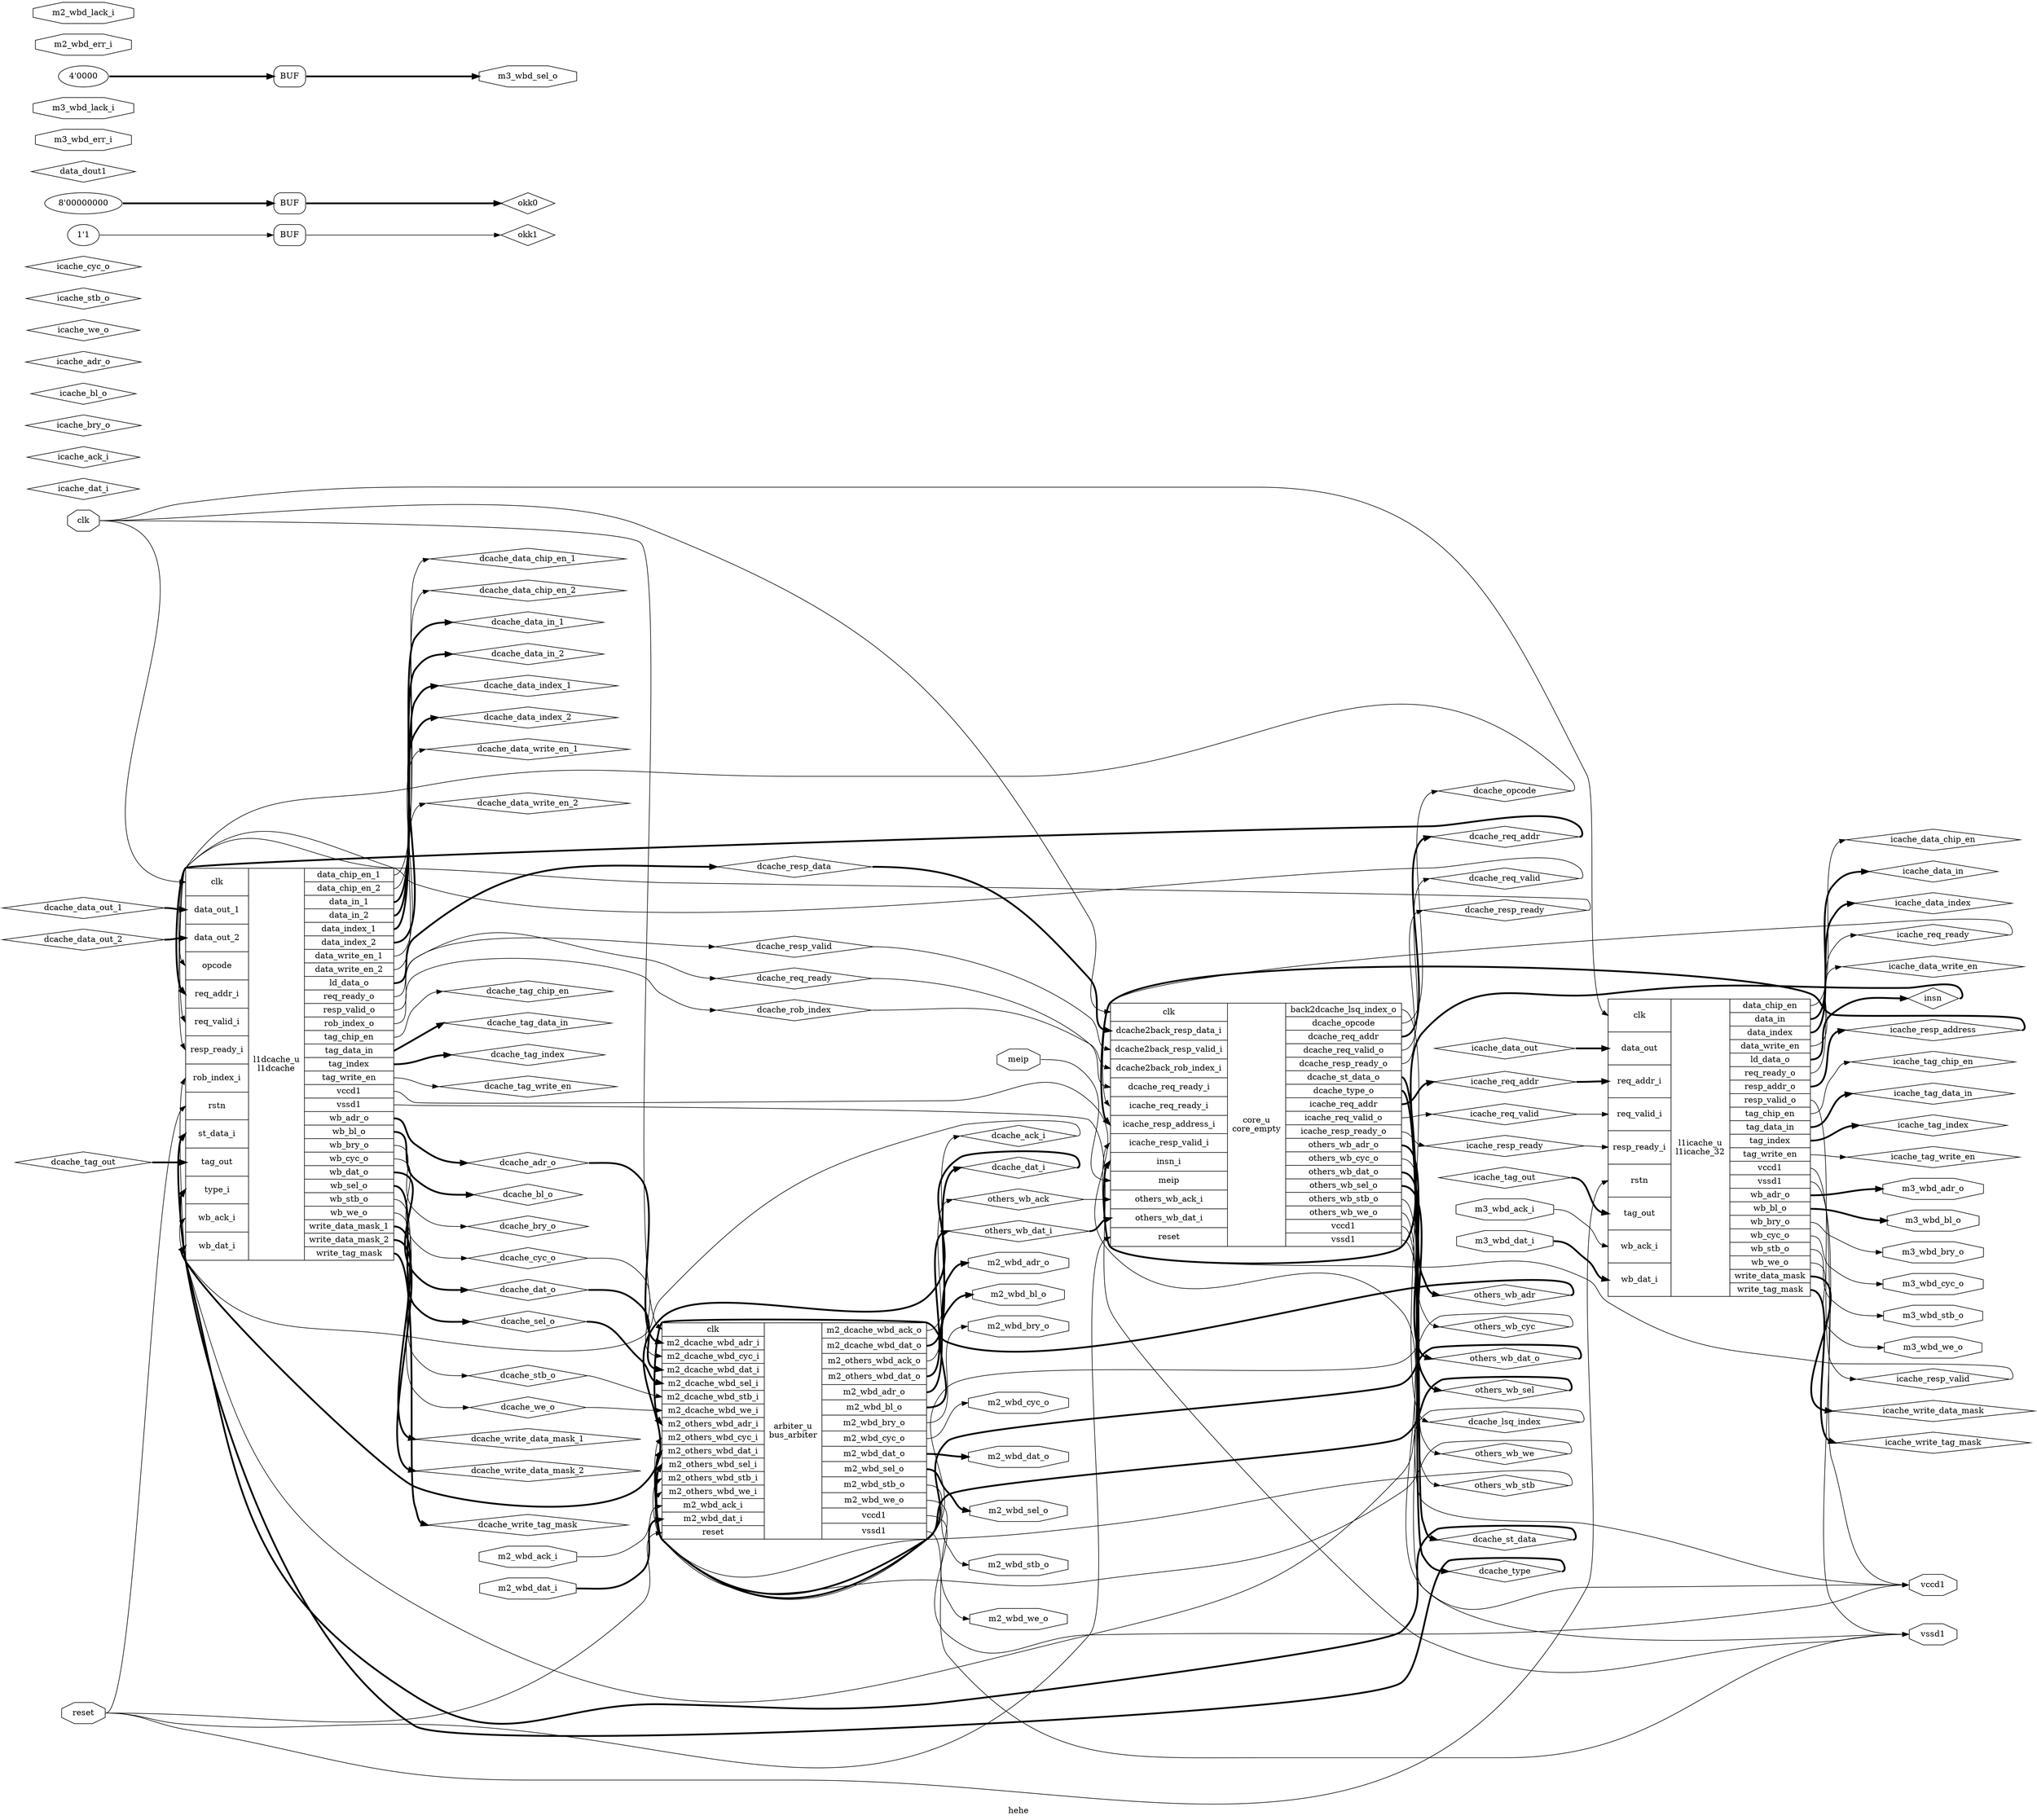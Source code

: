 digraph "hehe" {
label="hehe";
rankdir="LR";
remincross=true;
n1 [ shape=diamond, label="dcache_data_out_2", color="black", fontcolor="black" ];
n2 [ shape=diamond, label="dcache_data_in_2", color="black", fontcolor="black" ];
n3 [ shape=diamond, label="dcache_data_index_2", color="black", fontcolor="black" ];
n4 [ shape=diamond, label="dcache_write_data_mask_2", color="black", fontcolor="black" ];
n5 [ shape=diamond, label="dcache_data_write_en_2", color="black", fontcolor="black" ];
n6 [ shape=diamond, label="dcache_data_chip_en_2", color="black", fontcolor="black" ];
n7 [ shape=diamond, label="dcache_data_out_1", color="black", fontcolor="black" ];
n8 [ shape=diamond, label="dcache_data_in_1", color="black", fontcolor="black" ];
n9 [ shape=diamond, label="dcache_data_index_1", color="black", fontcolor="black" ];
n10 [ shape=diamond, label="dcache_write_data_mask_1", color="black", fontcolor="black" ];
n11 [ shape=diamond, label="dcache_data_write_en_1", color="black", fontcolor="black" ];
n12 [ shape=diamond, label="dcache_data_chip_en_1", color="black", fontcolor="black" ];
n13 [ shape=diamond, label="dcache_tag_out", color="black", fontcolor="black" ];
n14 [ shape=diamond, label="dcache_tag_data_in", color="black", fontcolor="black" ];
n15 [ shape=diamond, label="dcache_tag_index", color="black", fontcolor="black" ];
n16 [ shape=diamond, label="dcache_write_tag_mask", color="black", fontcolor="black" ];
n17 [ shape=diamond, label="dcache_tag_write_en", color="black", fontcolor="black" ];
n18 [ shape=diamond, label="dcache_tag_chip_en", color="black", fontcolor="black" ];
n19 [ shape=diamond, label="icache_data_out", color="black", fontcolor="black" ];
n20 [ shape=diamond, label="icache_data_in", color="black", fontcolor="black" ];
n21 [ shape=diamond, label="icache_data_index", color="black", fontcolor="black" ];
n22 [ shape=diamond, label="icache_write_data_mask", color="black", fontcolor="black" ];
n23 [ shape=diamond, label="icache_data_write_en", color="black", fontcolor="black" ];
n24 [ shape=diamond, label="icache_data_chip_en", color="black", fontcolor="black" ];
n25 [ shape=diamond, label="icache_tag_out", color="black", fontcolor="black" ];
n26 [ shape=diamond, label="icache_tag_data_in", color="black", fontcolor="black" ];
n27 [ shape=diamond, label="icache_tag_index", color="black", fontcolor="black" ];
n28 [ shape=diamond, label="icache_write_tag_mask", color="black", fontcolor="black" ];
n29 [ shape=diamond, label="icache_tag_write_en", color="black", fontcolor="black" ];
n30 [ shape=diamond, label="icache_tag_chip_en", color="black", fontcolor="black" ];
n31 [ shape=diamond, label="others_wb_ack", color="black", fontcolor="black" ];
n32 [ shape=diamond, label="others_wb_sel", color="black", fontcolor="black" ];
n33 [ shape=diamond, label="others_wb_dat_o", color="black", fontcolor="black" ];
n34 [ shape=diamond, label="others_wb_dat_i", color="black", fontcolor="black" ];
n35 [ shape=diamond, label="others_wb_adr", color="black", fontcolor="black" ];
n36 [ shape=diamond, label="others_wb_we", color="black", fontcolor="black" ];
n37 [ shape=diamond, label="others_wb_stb", color="black", fontcolor="black" ];
n38 [ shape=diamond, label="others_wb_cyc", color="black", fontcolor="black" ];
n39 [ shape=diamond, label="dcache_sel_o", color="black", fontcolor="black" ];
n40 [ shape=diamond, label="dcache_dat_o", color="black", fontcolor="black" ];
n41 [ shape=diamond, label="dcache_dat_i", color="black", fontcolor="black" ];
n42 [ shape=diamond, label="dcache_ack_i", color="black", fontcolor="black" ];
n43 [ shape=diamond, label="dcache_bry_o", color="black", fontcolor="black" ];
n44 [ shape=diamond, label="dcache_bl_o", color="black", fontcolor="black" ];
n45 [ shape=diamond, label="dcache_adr_o", color="black", fontcolor="black" ];
n46 [ shape=diamond, label="dcache_we_o", color="black", fontcolor="black" ];
n47 [ shape=diamond, label="dcache_stb_o", color="black", fontcolor="black" ];
n48 [ shape=diamond, label="dcache_cyc_o", color="black", fontcolor="black" ];
n49 [ shape=diamond, label="dcache_rob_index", color="black", fontcolor="black" ];
n50 [ shape=diamond, label="dcache_resp_data", color="black", fontcolor="black" ];
n51 [ shape=diamond, label="dcache_resp_ready", color="black", fontcolor="black" ];
n52 [ shape=diamond, label="dcache_resp_valid", color="black", fontcolor="black" ];
n53 [ shape=diamond, label="dcache_lsq_index", color="black", fontcolor="black" ];
n54 [ shape=diamond, label="dcache_st_data", color="black", fontcolor="black" ];
n55 [ shape=diamond, label="dcache_type", color="black", fontcolor="black" ];
n56 [ shape=diamond, label="dcache_req_addr", color="black", fontcolor="black" ];
n57 [ shape=diamond, label="dcache_opcode", color="black", fontcolor="black" ];
n58 [ shape=diamond, label="dcache_req_ready", color="black", fontcolor="black" ];
n59 [ shape=diamond, label="dcache_req_valid", color="black", fontcolor="black" ];
n60 [ shape=diamond, label="icache_dat_i", color="black", fontcolor="black" ];
n61 [ shape=diamond, label="icache_ack_i", color="black", fontcolor="black" ];
n62 [ shape=diamond, label="icache_bry_o", color="black", fontcolor="black" ];
n63 [ shape=diamond, label="icache_bl_o", color="black", fontcolor="black" ];
n64 [ shape=diamond, label="icache_adr_o", color="black", fontcolor="black" ];
n65 [ shape=diamond, label="icache_we_o", color="black", fontcolor="black" ];
n66 [ shape=diamond, label="icache_stb_o", color="black", fontcolor="black" ];
n67 [ shape=diamond, label="icache_cyc_o", color="black", fontcolor="black" ];
n68 [ shape=diamond, label="icache_resp_address", color="black", fontcolor="black" ];
n69 [ shape=diamond, label="icache_resp_ready", color="black", fontcolor="black" ];
n70 [ shape=diamond, label="insn", color="black", fontcolor="black" ];
n71 [ shape=diamond, label="icache_resp_valid", color="black", fontcolor="black" ];
n72 [ shape=diamond, label="icache_req_addr", color="black", fontcolor="black" ];
n73 [ shape=diamond, label="icache_req_ready", color="black", fontcolor="black" ];
n74 [ shape=diamond, label="icache_req_valid", color="black", fontcolor="black" ];
n75 [ shape=diamond, label="okk1", color="black", fontcolor="black" ];
n76 [ shape=diamond, label="okk0", color="black", fontcolor="black" ];
n77 [ shape=diamond, label="data_dout1", color="black", fontcolor="black" ];
n78 [ shape=octagon, label="m3_wbd_err_i", color="black", fontcolor="black" ];
n79 [ shape=octagon, label="m3_wbd_lack_i", color="black", fontcolor="black" ];
n80 [ shape=octagon, label="m3_wbd_ack_i", color="black", fontcolor="black" ];
n81 [ shape=octagon, label="m3_wbd_dat_i", color="black", fontcolor="black" ];
n82 [ shape=octagon, label="m3_wbd_stb_o", color="black", fontcolor="black" ];
n83 [ shape=octagon, label="m3_wbd_cyc_o", color="black", fontcolor="black" ];
n84 [ shape=octagon, label="m3_wbd_we_o", color="black", fontcolor="black" ];
n85 [ shape=octagon, label="m3_wbd_bry_o", color="black", fontcolor="black" ];
n86 [ shape=octagon, label="m3_wbd_bl_o", color="black", fontcolor="black" ];
n87 [ shape=octagon, label="m3_wbd_sel_o", color="black", fontcolor="black" ];
n88 [ shape=octagon, label="m3_wbd_adr_o", color="black", fontcolor="black" ];
n89 [ shape=octagon, label="m2_wbd_err_i", color="black", fontcolor="black" ];
n90 [ shape=octagon, label="m2_wbd_lack_i", color="black", fontcolor="black" ];
n91 [ shape=octagon, label="m2_wbd_ack_i", color="black", fontcolor="black" ];
n92 [ shape=octagon, label="m2_wbd_dat_i", color="black", fontcolor="black" ];
n93 [ shape=octagon, label="m2_wbd_stb_o", color="black", fontcolor="black" ];
n94 [ shape=octagon, label="m2_wbd_cyc_o", color="black", fontcolor="black" ];
n95 [ shape=octagon, label="m2_wbd_we_o", color="black", fontcolor="black" ];
n96 [ shape=octagon, label="m2_wbd_bry_o", color="black", fontcolor="black" ];
n97 [ shape=octagon, label="m2_wbd_bl_o", color="black", fontcolor="black" ];
n98 [ shape=octagon, label="m2_wbd_sel_o", color="black", fontcolor="black" ];
n99 [ shape=octagon, label="m2_wbd_adr_o", color="black", fontcolor="black" ];
n100 [ shape=octagon, label="m2_wbd_dat_o", color="black", fontcolor="black" ];
n101 [ shape=octagon, label="meip", color="black", fontcolor="black" ];
n102 [ shape=octagon, label="reset", color="black", fontcolor="black" ];
n103 [ shape=octagon, label="clk", color="black", fontcolor="black" ];
n104 [ shape=octagon, label="vssd1", color="black", fontcolor="black" ];
n105 [ shape=octagon, label="vccd1", color="black", fontcolor="black" ];
c122 [ shape=record, label="{{<p103> clk|<p106> m2_dcache_wbd_adr_i|<p107> m2_dcache_wbd_cyc_i|<p108> m2_dcache_wbd_dat_i|<p109> m2_dcache_wbd_sel_i|<p110> m2_dcache_wbd_stb_i|<p111> m2_dcache_wbd_we_i|<p112> m2_others_wbd_adr_i|<p113> m2_others_wbd_cyc_i|<p114> m2_others_wbd_dat_i|<p115> m2_others_wbd_sel_i|<p116> m2_others_wbd_stb_i|<p117> m2_others_wbd_we_i|<p91> m2_wbd_ack_i|<p92> m2_wbd_dat_i|<p102> reset}|arbiter_u\nbus_arbiter|{<p118> m2_dcache_wbd_ack_o|<p119> m2_dcache_wbd_dat_o|<p120> m2_others_wbd_ack_o|<p121> m2_others_wbd_dat_o|<p99> m2_wbd_adr_o|<p97> m2_wbd_bl_o|<p96> m2_wbd_bry_o|<p94> m2_wbd_cyc_o|<p100> m2_wbd_dat_o|<p98> m2_wbd_sel_o|<p93> m2_wbd_stb_o|<p95> m2_wbd_we_o|<p105> vccd1|<p104> vssd1}}" ];
c163 [ shape=record, label="{{<p103> clk|<p123> data_out_1|<p124> data_out_2|<p125> opcode|<p126> req_addr_i|<p127> req_valid_i|<p128> resp_ready_i|<p129> rob_index_i|<p130> rstn|<p131> st_data_i|<p132> tag_out|<p133> type_i|<p134> wb_ack_i|<p135> wb_dat_i}|l1dcache_u\nl1dcache|{<p136> data_chip_en_1|<p137> data_chip_en_2|<p138> data_in_1|<p139> data_in_2|<p140> data_index_1|<p141> data_index_2|<p142> data_write_en_1|<p143> data_write_en_2|<p144> ld_data_o|<p145> req_ready_o|<p146> resp_valid_o|<p147> rob_index_o|<p148> tag_chip_en|<p149> tag_data_in|<p150> tag_index|<p151> tag_write_en|<p105> vccd1|<p104> vssd1|<p152> wb_adr_o|<p153> wb_bl_o|<p154> wb_bry_o|<p155> wb_cyc_o|<p156> wb_dat_o|<p157> wb_sel_o|<p158> wb_stb_o|<p159> wb_we_o|<p160> write_data_mask_1|<p161> write_data_mask_2|<p162> write_tag_mask}}" ];
c171 [ shape=record, label="{{<p103> clk|<p164> data_out|<p126> req_addr_i|<p127> req_valid_i|<p128> resp_ready_i|<p130> rstn|<p132> tag_out|<p134> wb_ack_i|<p135> wb_dat_i}|l1icache_u\nl1icache_32|{<p165> data_chip_en|<p166> data_in|<p167> data_index|<p168> data_write_en|<p144> ld_data_o|<p145> req_ready_o|<p169> resp_addr_o|<p146> resp_valid_o|<p148> tag_chip_en|<p149> tag_data_in|<p150> tag_index|<p151> tag_write_en|<p105> vccd1|<p104> vssd1|<p152> wb_adr_o|<p153> wb_bl_o|<p154> wb_bry_o|<p155> wb_cyc_o|<p158> wb_stb_o|<p159> wb_we_o|<p170> write_data_mask|<p162> write_tag_mask}}" ];
c193 [ shape=record, label="{{<p103> clk|<p172> dcache2back_resp_data_i|<p173> dcache2back_resp_valid_i|<p174> dcache2back_rob_index_i|<p175> dcache_req_ready_i|<p176> icache_req_ready_i|<p177> icache_resp_address_i|<p178> icache_resp_valid_i|<p179> insn_i|<p101> meip|<p180> others_wb_ack_i|<p34> others_wb_dat_i|<p102> reset}|core_u\ncore_empty|{<p181> back2dcache_lsq_index_o|<p57> dcache_opcode|<p56> dcache_req_addr|<p182> dcache_req_valid_o|<p183> dcache_resp_ready_o|<p184> dcache_st_data_o|<p185> dcache_type_o|<p72> icache_req_addr|<p186> icache_req_valid_o|<p187> icache_resp_ready_o|<p188> others_wb_adr_o|<p189> others_wb_cyc_o|<p33> others_wb_dat_o|<p190> others_wb_sel_o|<p191> others_wb_stb_o|<p192> others_wb_we_o|<p105> vccd1|<p104> vssd1}}" ];
v0 [ label="8'00000000" ];
x1 [shape=box, style=rounded, label="BUF"];
v2 [ label="1'1" ];
x3 [shape=box, style=rounded, label="BUF"];
v4 [ label="4'0000" ];
x5 [shape=box, style=rounded, label="BUF"];
n1:e -> c163:p124:w [color="black", style="setlinewidth(3)", label=""];
c163:p160:e -> n10:w [color="black", style="setlinewidth(3)", label=""];
c122:p100:e -> n100:w [color="black", style="setlinewidth(3)", label=""];
n101:e -> c193:p101:w [color="black", label=""];
n102:e -> c122:p102:w [color="black", label=""];
n102:e -> c163:p130:w [color="black", label=""];
n102:e -> c171:p130:w [color="black", label=""];
n102:e -> c193:p102:w [color="black", label=""];
n103:e -> c122:p103:w [color="black", label=""];
n103:e -> c163:p103:w [color="black", label=""];
n103:e -> c171:p103:w [color="black", label=""];
n103:e -> c193:p103:w [color="black", label=""];
c122:p104:e -> n104:w [color="black", label=""];
c163:p104:e -> n104:w [color="black", label=""];
c171:p104:e -> n104:w [color="black", label=""];
c193:p104:e -> n104:w [color="black", label=""];
c122:p105:e -> n105:w [color="black", label=""];
c163:p105:e -> n105:w [color="black", label=""];
c171:p105:e -> n105:w [color="black", label=""];
c193:p105:e -> n105:w [color="black", label=""];
c163:p142:e -> n11:w [color="black", label=""];
c163:p136:e -> n12:w [color="black", label=""];
n13:e -> c163:p132:w [color="black", style="setlinewidth(3)", label=""];
c163:p149:e -> n14:w [color="black", style="setlinewidth(3)", label=""];
c163:p150:e -> n15:w [color="black", style="setlinewidth(3)", label=""];
c163:p162:e -> n16:w [color="black", style="setlinewidth(3)", label=""];
c163:p151:e -> n17:w [color="black", label=""];
c163:p148:e -> n18:w [color="black", label=""];
n19:e -> c171:p164:w [color="black", style="setlinewidth(3)", label=""];
c163:p139:e -> n2:w [color="black", style="setlinewidth(3)", label=""];
c171:p166:e -> n20:w [color="black", style="setlinewidth(3)", label=""];
c171:p167:e -> n21:w [color="black", style="setlinewidth(3)", label=""];
c171:p170:e -> n22:w [color="black", style="setlinewidth(3)", label=""];
c171:p168:e -> n23:w [color="black", label=""];
c171:p165:e -> n24:w [color="black", label=""];
n25:e -> c171:p132:w [color="black", style="setlinewidth(3)", label=""];
c171:p149:e -> n26:w [color="black", style="setlinewidth(3)", label=""];
c171:p150:e -> n27:w [color="black", style="setlinewidth(3)", label=""];
c171:p162:e -> n28:w [color="black", style="setlinewidth(3)", label=""];
c171:p151:e -> n29:w [color="black", label=""];
c163:p141:e -> n3:w [color="black", style="setlinewidth(3)", label=""];
c171:p148:e -> n30:w [color="black", label=""];
c122:p120:e -> n31:w [color="black", label=""];
n31:e -> c193:p180:w [color="black", label=""];
c193:p190:e -> n32:w [color="black", style="setlinewidth(3)", label=""];
n32:e -> c122:p115:w [color="black", style="setlinewidth(3)", label=""];
c193:p33:e -> n33:w [color="black", style="setlinewidth(3)", label=""];
n33:e -> c122:p114:w [color="black", style="setlinewidth(3)", label=""];
c122:p121:e -> n34:w [color="black", style="setlinewidth(3)", label=""];
n34:e -> c193:p34:w [color="black", style="setlinewidth(3)", label=""];
c193:p188:e -> n35:w [color="black", style="setlinewidth(3)", label=""];
n35:e -> c122:p112:w [color="black", style="setlinewidth(3)", label=""];
c193:p192:e -> n36:w [color="black", label=""];
n36:e -> c122:p117:w [color="black", label=""];
c193:p191:e -> n37:w [color="black", label=""];
n37:e -> c122:p116:w [color="black", label=""];
c193:p189:e -> n38:w [color="black", label=""];
n38:e -> c122:p113:w [color="black", label=""];
c163:p157:e -> n39:w [color="black", style="setlinewidth(3)", label=""];
n39:e -> c122:p109:w [color="black", style="setlinewidth(3)", label=""];
c163:p161:e -> n4:w [color="black", style="setlinewidth(3)", label=""];
c163:p156:e -> n40:w [color="black", style="setlinewidth(3)", label=""];
n40:e -> c122:p108:w [color="black", style="setlinewidth(3)", label=""];
c122:p119:e -> n41:w [color="black", style="setlinewidth(3)", label=""];
n41:e -> c163:p135:w [color="black", style="setlinewidth(3)", label=""];
c122:p118:e -> n42:w [color="black", label=""];
n42:e -> c163:p134:w [color="black", label=""];
c163:p154:e -> n43:w [color="black", label=""];
c163:p153:e -> n44:w [color="black", style="setlinewidth(3)", label=""];
c163:p152:e -> n45:w [color="black", style="setlinewidth(3)", label=""];
n45:e -> c122:p106:w [color="black", style="setlinewidth(3)", label=""];
c163:p159:e -> n46:w [color="black", label=""];
n46:e -> c122:p111:w [color="black", label=""];
c163:p158:e -> n47:w [color="black", label=""];
n47:e -> c122:p110:w [color="black", label=""];
c163:p155:e -> n48:w [color="black", label=""];
n48:e -> c122:p107:w [color="black", label=""];
c163:p147:e -> n49:w [color="black", label=""];
n49:e -> c193:p174:w [color="black", label=""];
c163:p143:e -> n5:w [color="black", label=""];
c163:p144:e -> n50:w [color="black", style="setlinewidth(3)", label=""];
n50:e -> c193:p172:w [color="black", style="setlinewidth(3)", label=""];
c193:p183:e -> n51:w [color="black", label=""];
n51:e -> c163:p128:w [color="black", label=""];
c163:p146:e -> n52:w [color="black", label=""];
n52:e -> c193:p173:w [color="black", label=""];
c193:p181:e -> n53:w [color="black", label=""];
n53:e -> c163:p129:w [color="black", label=""];
c193:p184:e -> n54:w [color="black", style="setlinewidth(3)", label=""];
n54:e -> c163:p131:w [color="black", style="setlinewidth(3)", label=""];
c193:p185:e -> n55:w [color="black", style="setlinewidth(3)", label=""];
n55:e -> c163:p133:w [color="black", style="setlinewidth(3)", label=""];
c193:p56:e -> n56:w [color="black", style="setlinewidth(3)", label=""];
n56:e -> c163:p126:w [color="black", style="setlinewidth(3)", label=""];
c193:p57:e -> n57:w [color="black", label=""];
n57:e -> c163:p125:w [color="black", label=""];
c163:p145:e -> n58:w [color="black", label=""];
n58:e -> c193:p175:w [color="black", label=""];
c193:p182:e -> n59:w [color="black", label=""];
n59:e -> c163:p127:w [color="black", label=""];
c163:p137:e -> n6:w [color="black", label=""];
c171:p169:e -> n68:w [color="black", style="setlinewidth(3)", label=""];
n68:e -> c193:p177:w [color="black", style="setlinewidth(3)", label=""];
c193:p187:e -> n69:w [color="black", label=""];
n69:e -> c171:p128:w [color="black", label=""];
n7:e -> c163:p123:w [color="black", style="setlinewidth(3)", label=""];
c171:p144:e -> n70:w [color="black", style="setlinewidth(3)", label=""];
n70:e -> c193:p179:w [color="black", style="setlinewidth(3)", label=""];
c171:p146:e -> n71:w [color="black", label=""];
n71:e -> c193:p178:w [color="black", label=""];
c193:p72:e -> n72:w [color="black", style="setlinewidth(3)", label=""];
n72:e -> c171:p126:w [color="black", style="setlinewidth(3)", label=""];
c171:p145:e -> n73:w [color="black", label=""];
n73:e -> c193:p176:w [color="black", label=""];
c193:p186:e -> n74:w [color="black", label=""];
n74:e -> c171:p127:w [color="black", label=""];
x3:e:e -> n75:w [color="black", label=""];
x1:e:e -> n76:w [color="black", style="setlinewidth(3)", label=""];
c163:p138:e -> n8:w [color="black", style="setlinewidth(3)", label=""];
n80:e -> c171:p134:w [color="black", label=""];
n81:e -> c171:p135:w [color="black", style="setlinewidth(3)", label=""];
c171:p158:e -> n82:w [color="black", label=""];
c171:p155:e -> n83:w [color="black", label=""];
c171:p159:e -> n84:w [color="black", label=""];
c171:p154:e -> n85:w [color="black", label=""];
c171:p153:e -> n86:w [color="black", style="setlinewidth(3)", label=""];
x5:e:e -> n87:w [color="black", style="setlinewidth(3)", label=""];
c171:p152:e -> n88:w [color="black", style="setlinewidth(3)", label=""];
c163:p140:e -> n9:w [color="black", style="setlinewidth(3)", label=""];
n91:e -> c122:p91:w [color="black", label=""];
n92:e -> c122:p92:w [color="black", style="setlinewidth(3)", label=""];
c122:p93:e -> n93:w [color="black", label=""];
c122:p94:e -> n94:w [color="black", label=""];
c122:p95:e -> n95:w [color="black", label=""];
c122:p96:e -> n96:w [color="black", label=""];
c122:p97:e -> n97:w [color="black", style="setlinewidth(3)", label=""];
c122:p98:e -> n98:w [color="black", style="setlinewidth(3)", label=""];
c122:p99:e -> n99:w [color="black", style="setlinewidth(3)", label=""];
v0:e -> x1:w:w [color="black", style="setlinewidth(3)", label=""];
v2:e -> x3:w:w [color="black", label=""];
v4:e -> x5:w:w [color="black", style="setlinewidth(3)", label=""];
}
